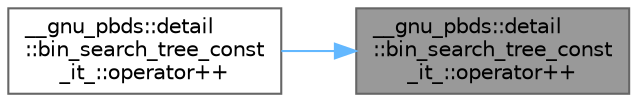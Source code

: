 digraph "__gnu_pbds::detail::bin_search_tree_const_it_::operator++"
{
 // LATEX_PDF_SIZE
  bgcolor="transparent";
  edge [fontname=Helvetica,fontsize=10,labelfontname=Helvetica,labelfontsize=10];
  node [fontname=Helvetica,fontsize=10,shape=box,height=0.2,width=0.4];
  rankdir="RL";
  Node1 [id="Node000001",label="__gnu_pbds::detail\l::bin_search_tree_const\l_it_::operator++",height=0.2,width=0.4,color="gray40", fillcolor="grey60", style="filled", fontcolor="black",tooltip=" "];
  Node1 -> Node2 [id="edge1_Node000001_Node000002",dir="back",color="steelblue1",style="solid",tooltip=" "];
  Node2 [id="Node000002",label="__gnu_pbds::detail\l::bin_search_tree_const\l_it_::operator++",height=0.2,width=0.4,color="grey40", fillcolor="white", style="filled",URL="$class____gnu__pbds_1_1detail_1_1bin__search__tree__const__it__.html#af282fc7cd80a70c00c80dbf60f0850c3",tooltip=" "];
}
